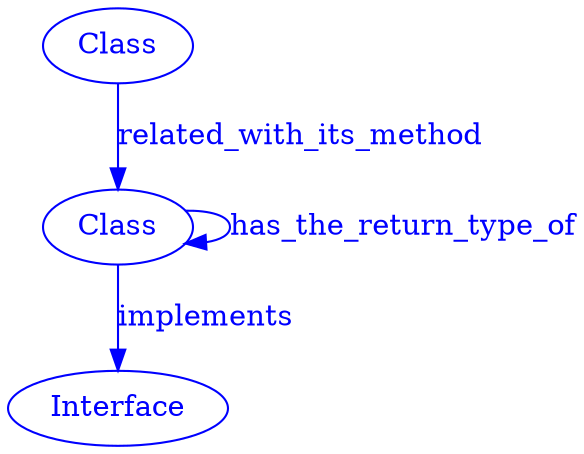 digraph SubdueGraph {
  1 [label="Interface",color=blue,fontcolor=blue];
  2 [label="Class",color=blue,fontcolor=blue];
  3 [label="Class",color=blue,fontcolor=blue];
  3 -> 1 [label="implements",color=blue,fontcolor=blue];
  2 -> 3 [label="related_with_its_method",color=blue,fontcolor=blue];
  3 -> 3 [label="has_the_return_type_of",color=blue,fontcolor=blue];
}
